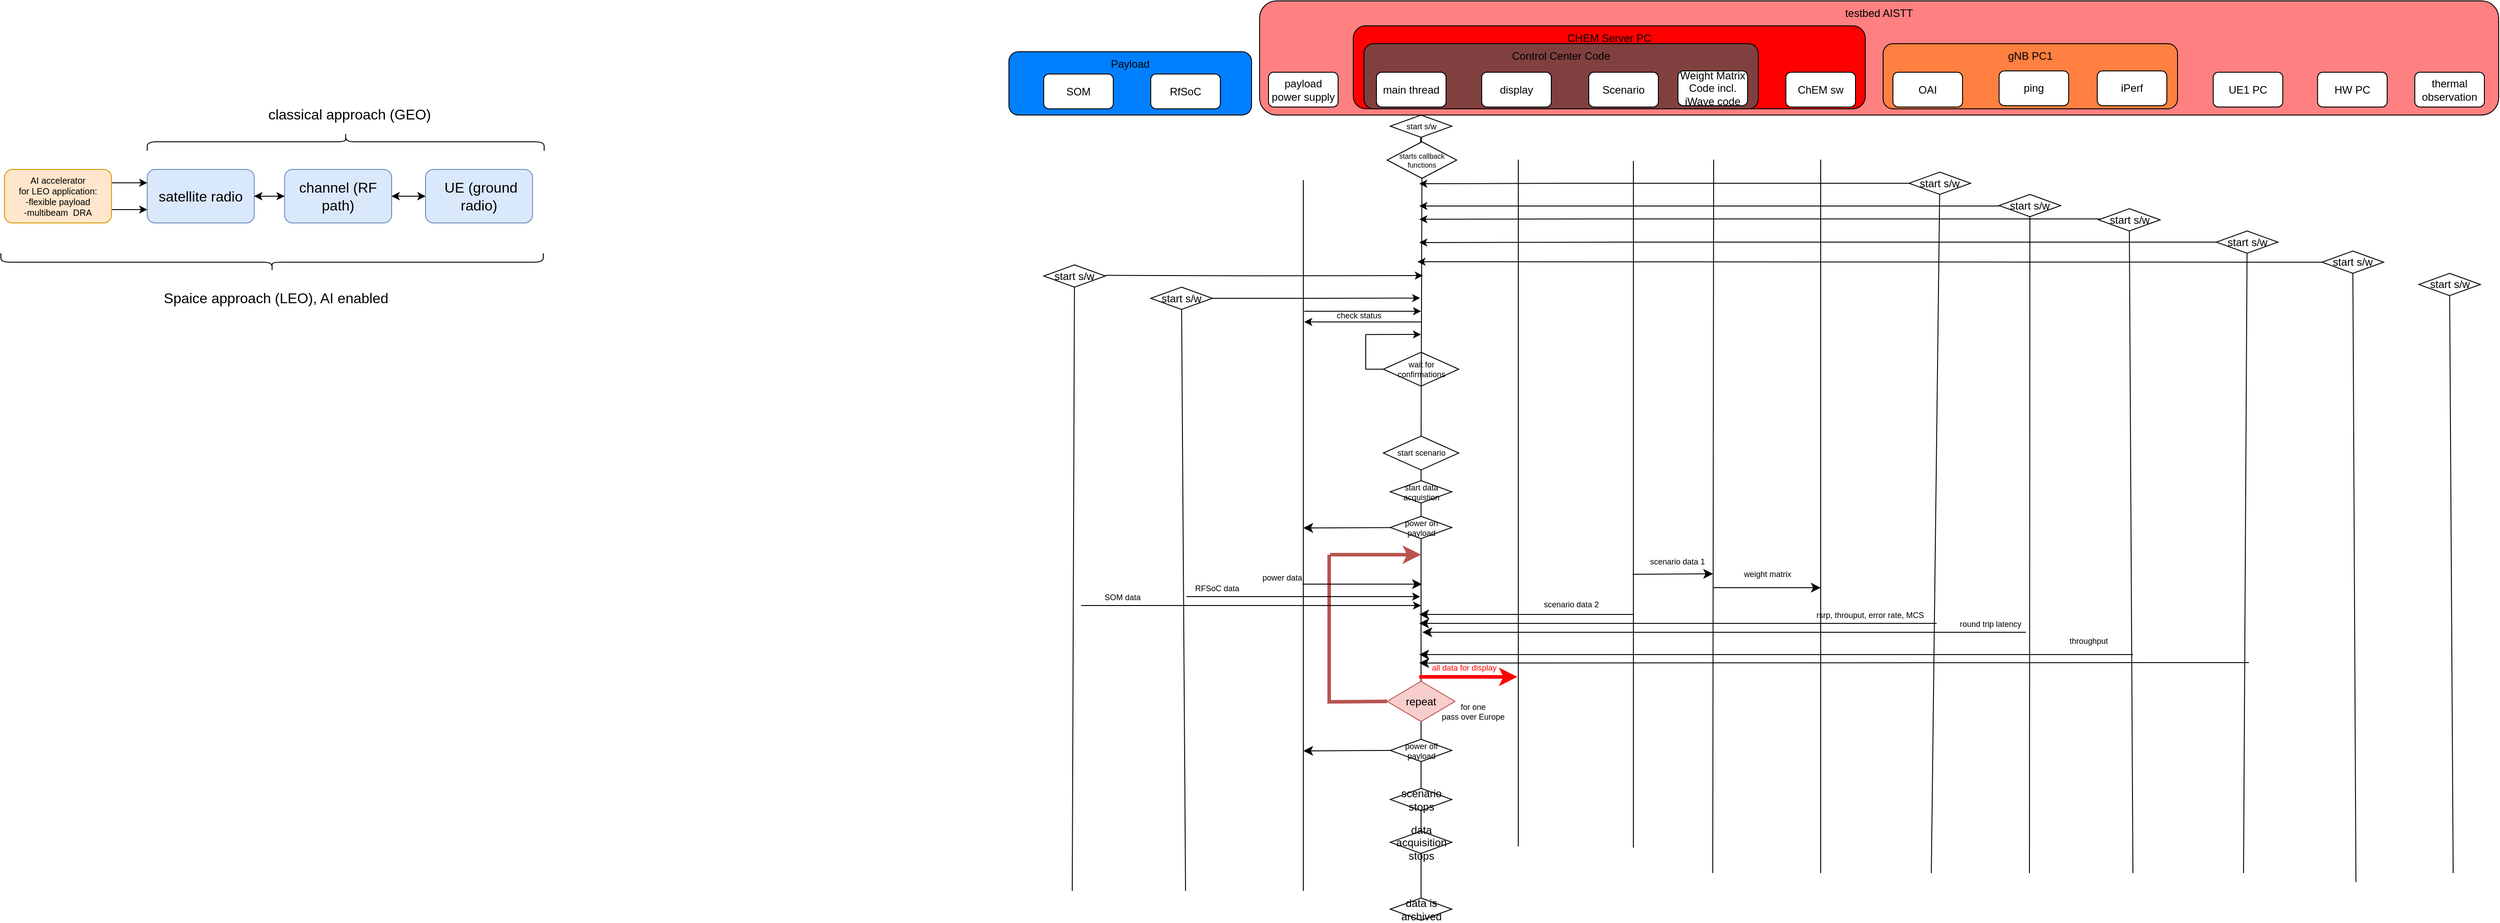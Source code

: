 <mxfile version="24.0.5" type="github">
  <diagram name="Page-1" id="akqyKi0w9UuJNH26rZH2">
    <mxGraphModel dx="1409" dy="943" grid="1" gridSize="10" guides="1" tooltips="1" connect="1" arrows="1" fold="1" page="0" pageScale="1" pageWidth="850" pageHeight="1100" math="0" shadow="0">
      <root>
        <mxCell id="0" />
        <mxCell id="1" parent="0" />
        <mxCell id="XN0WKmRxlIbtqyMM3pOz-43" value="testbed AISTT" style="rounded=1;whiteSpace=wrap;html=1;verticalAlign=top;fillColor=#ff8080;" parent="1" vertex="1">
          <mxGeometry x="1481" y="52" width="1389" height="128" as="geometry" />
        </mxCell>
        <mxCell id="4lgjf_8xwGtGKe-XyLzw-3" value="gNB PC1" style="rounded=1;whiteSpace=wrap;html=1;verticalAlign=top;fillColor=#ff8040;" vertex="1" parent="1">
          <mxGeometry x="2180" y="100" width="330" height="73" as="geometry" />
        </mxCell>
        <mxCell id="4lgjf_8xwGtGKe-XyLzw-7" value="CHEM Server PC" style="rounded=1;whiteSpace=wrap;html=1;verticalAlign=top;fillColor=#ff0000;" vertex="1" parent="1">
          <mxGeometry x="1586" y="80" width="574" height="93" as="geometry" />
        </mxCell>
        <mxCell id="4lgjf_8xwGtGKe-XyLzw-6" value="Control Center Code" style="rounded=1;whiteSpace=wrap;html=1;verticalAlign=top;fillColor=#804040;" vertex="1" parent="1">
          <mxGeometry x="1598" y="100" width="442" height="73" as="geometry" />
        </mxCell>
        <mxCell id="XN0WKmRxlIbtqyMM3pOz-33" value="Payload" style="rounded=1;whiteSpace=wrap;html=1;verticalAlign=top;fillColor=#0080ff;" parent="1" vertex="1">
          <mxGeometry x="1200" y="109" width="272" height="71" as="geometry" />
        </mxCell>
        <mxCell id="f_jKXFgEopd7oYcj2sJP-1" style="edgeStyle=orthogonalEdgeStyle;rounded=0;orthogonalLoop=1;jettySize=auto;html=1;exitX=1;exitY=0.5;exitDx=0;exitDy=0;startArrow=classic;startFill=0;" parent="1" source="rtLIbUINDSShz8pWYrtB-1" target="rtLIbUINDSShz8pWYrtB-2" edge="1">
          <mxGeometry relative="1" as="geometry" />
        </mxCell>
        <mxCell id="rtLIbUINDSShz8pWYrtB-1" value="satellite radio" style="rounded=1;whiteSpace=wrap;html=1;fontSize=16;fillColor=#dae8fc;strokeColor=#6c8ebf;" parent="1" vertex="1">
          <mxGeometry x="234" y="241" width="120" height="60" as="geometry" />
        </mxCell>
        <mxCell id="f_jKXFgEopd7oYcj2sJP-2" value="" style="edgeStyle=orthogonalEdgeStyle;rounded=0;orthogonalLoop=1;jettySize=auto;html=1;" parent="1" source="rtLIbUINDSShz8pWYrtB-2" target="rtLIbUINDSShz8pWYrtB-1" edge="1">
          <mxGeometry relative="1" as="geometry" />
        </mxCell>
        <mxCell id="f_jKXFgEopd7oYcj2sJP-3" style="edgeStyle=orthogonalEdgeStyle;rounded=0;orthogonalLoop=1;jettySize=auto;html=1;exitX=1;exitY=0.5;exitDx=0;exitDy=0;entryX=0;entryY=0.5;entryDx=0;entryDy=0;startArrow=classic;startFill=0;" parent="1" source="rtLIbUINDSShz8pWYrtB-2" target="rtLIbUINDSShz8pWYrtB-3" edge="1">
          <mxGeometry relative="1" as="geometry" />
        </mxCell>
        <mxCell id="f_jKXFgEopd7oYcj2sJP-4" value="" style="edgeStyle=orthogonalEdgeStyle;rounded=0;orthogonalLoop=1;jettySize=auto;html=1;startArrow=classic;startFill=1;" parent="1" source="rtLIbUINDSShz8pWYrtB-2" target="rtLIbUINDSShz8pWYrtB-3" edge="1">
          <mxGeometry relative="1" as="geometry" />
        </mxCell>
        <mxCell id="rtLIbUINDSShz8pWYrtB-2" value="channel (RF path)" style="rounded=1;whiteSpace=wrap;html=1;fontSize=16;fillColor=#dae8fc;strokeColor=#6c8ebf;" parent="1" vertex="1">
          <mxGeometry x="388" y="241" width="120" height="60" as="geometry" />
        </mxCell>
        <mxCell id="rtLIbUINDSShz8pWYrtB-3" value="&amp;nbsp;UE (ground radio)" style="rounded=1;whiteSpace=wrap;html=1;fontSize=16;fillColor=#dae8fc;strokeColor=#6c8ebf;" parent="1" vertex="1">
          <mxGeometry x="546" y="241" width="120" height="60" as="geometry" />
        </mxCell>
        <mxCell id="f_jKXFgEopd7oYcj2sJP-5" style="edgeStyle=orthogonalEdgeStyle;rounded=0;orthogonalLoop=1;jettySize=auto;html=1;exitX=1;exitY=0.25;exitDx=0;exitDy=0;entryX=0;entryY=0.25;entryDx=0;entryDy=0;" parent="1" source="rtLIbUINDSShz8pWYrtB-4" target="rtLIbUINDSShz8pWYrtB-1" edge="1">
          <mxGeometry relative="1" as="geometry" />
        </mxCell>
        <mxCell id="f_jKXFgEopd7oYcj2sJP-6" style="edgeStyle=orthogonalEdgeStyle;rounded=0;orthogonalLoop=1;jettySize=auto;html=1;exitX=1;exitY=0.75;exitDx=0;exitDy=0;entryX=0;entryY=0.75;entryDx=0;entryDy=0;" parent="1" source="rtLIbUINDSShz8pWYrtB-4" target="rtLIbUINDSShz8pWYrtB-1" edge="1">
          <mxGeometry relative="1" as="geometry" />
        </mxCell>
        <mxCell id="rtLIbUINDSShz8pWYrtB-4" value="&lt;font style=&quot;font-size: 10px;&quot;&gt;AI accelerator&lt;br style=&quot;font-size: 10px;&quot;&gt;for LEO&lt;font style=&quot;font-size: 10px;&quot;&gt; application:&lt;/font&gt;&lt;/font&gt;&lt;font style=&quot;font-size: 10px;&quot;&gt;&lt;br style=&quot;font-size: 10px;&quot;&gt;-flexible payload&lt;/font&gt;&lt;div style=&quot;font-size: 10px;&quot;&gt;&lt;font style=&quot;font-size: 10px;&quot;&gt;-multibeam&amp;nbsp; DRA&lt;br style=&quot;font-size: 10px;&quot;&gt;&lt;/font&gt;&lt;/div&gt;" style="rounded=1;whiteSpace=wrap;html=1;fontSize=10;spacing=0;fillColor=#ffe6cc;strokeColor=#d79b00;" parent="1" vertex="1">
          <mxGeometry x="74" y="241" width="120" height="60" as="geometry" />
        </mxCell>
        <mxCell id="f_jKXFgEopd7oYcj2sJP-8" value="" style="shape=curlyBracket;whiteSpace=wrap;html=1;rounded=1;labelPosition=left;verticalLabelPosition=middle;align=right;verticalAlign=middle;rotation=90;" parent="1" vertex="1">
          <mxGeometry x="446.5" y="-12.5" width="20" height="445" as="geometry" />
        </mxCell>
        <mxCell id="f_jKXFgEopd7oYcj2sJP-9" value="" style="shape=curlyBracket;whiteSpace=wrap;html=1;rounded=1;labelPosition=left;verticalLabelPosition=middle;align=right;verticalAlign=middle;rotation=-90;" parent="1" vertex="1">
          <mxGeometry x="364" y="41" width="20" height="608" as="geometry" />
        </mxCell>
        <mxCell id="f_jKXFgEopd7oYcj2sJP-10" value="classical approach (GEO)" style="text;html=1;strokeColor=none;fillColor=none;align=center;verticalAlign=middle;whiteSpace=wrap;rounded=0;fontSize=16;" parent="1" vertex="1">
          <mxGeometry x="346" y="164" width="229.5" height="30" as="geometry" />
        </mxCell>
        <mxCell id="f_jKXFgEopd7oYcj2sJP-13" value="Spaice approach (LEO), AI enabled" style="text;html=1;strokeColor=none;fillColor=none;align=center;verticalAlign=middle;whiteSpace=wrap;rounded=0;fontSize=16;" parent="1" vertex="1">
          <mxGeometry x="234" y="370" width="289" height="30" as="geometry" />
        </mxCell>
        <mxCell id="dyPH3C41059jYyeXzHxH-2" value="" style="endArrow=none;html=1;rounded=0;" parent="1" source="dyPH3C41059jYyeXzHxH-29" edge="1">
          <mxGeometry width="50" height="50" relative="1" as="geometry">
            <mxPoint x="1657" y="738" as="sourcePoint" />
            <mxPoint x="1661" y="227" as="targetPoint" />
          </mxGeometry>
        </mxCell>
        <mxCell id="dyPH3C41059jYyeXzHxH-7" value="main thread" style="rounded=1;whiteSpace=wrap;html=1;" parent="1" vertex="1">
          <mxGeometry x="1612" y="132" width="78" height="39" as="geometry" />
        </mxCell>
        <mxCell id="dyPH3C41059jYyeXzHxH-8" value="ChEM sw" style="rounded=1;whiteSpace=wrap;html=1;" parent="1" vertex="1">
          <mxGeometry x="2071" y="132" width="78" height="39" as="geometry" />
        </mxCell>
        <mxCell id="dyPH3C41059jYyeXzHxH-9" value="OAI" style="rounded=1;whiteSpace=wrap;html=1;" parent="1" vertex="1">
          <mxGeometry x="2191" y="132" width="78" height="39" as="geometry" />
        </mxCell>
        <mxCell id="dyPH3C41059jYyeXzHxH-11" value="&lt;div&gt;UE1 PC&lt;br&gt;&lt;/div&gt;" style="rounded=1;whiteSpace=wrap;html=1;" parent="1" vertex="1">
          <mxGeometry x="2550" y="132" width="78" height="39" as="geometry" />
        </mxCell>
        <mxCell id="dyPH3C41059jYyeXzHxH-13" value="HW PC" style="rounded=1;whiteSpace=wrap;html=1;" parent="1" vertex="1">
          <mxGeometry x="2667" y="132" width="78" height="39" as="geometry" />
        </mxCell>
        <mxCell id="dyPH3C41059jYyeXzHxH-15" value="" style="endArrow=none;html=1;rounded=0;" parent="1" source="dyPH3C41059jYyeXzHxH-30" target="dyPH3C41059jYyeXzHxH-14" edge="1">
          <mxGeometry width="50" height="50" relative="1" as="geometry">
            <mxPoint x="1657" y="738" as="sourcePoint" />
            <mxPoint x="1661" y="227" as="targetPoint" />
          </mxGeometry>
        </mxCell>
        <mxCell id="dyPH3C41059jYyeXzHxH-14" value="start scenario" style="rhombus;whiteSpace=wrap;html=1;fontSize=9;" parent="1" vertex="1">
          <mxGeometry x="1619.75" y="540" width="84.5" height="38" as="geometry" />
        </mxCell>
        <mxCell id="dyPH3C41059jYyeXzHxH-17" value="" style="endArrow=none;html=1;rounded=0;" parent="1" edge="1">
          <mxGeometry width="50" height="50" relative="1" as="geometry">
            <mxPoint x="2110" y="1030" as="sourcePoint" />
            <mxPoint x="2110" y="230" as="targetPoint" />
          </mxGeometry>
        </mxCell>
        <mxCell id="dyPH3C41059jYyeXzHxH-19" value="" style="endArrow=none;html=1;rounded=0;" parent="1" target="dyPH3C41059jYyeXzHxH-18" edge="1">
          <mxGeometry width="50" height="50" relative="1" as="geometry">
            <mxPoint x="2234" y="1030" as="sourcePoint" />
            <mxPoint x="2238" y="227" as="targetPoint" />
          </mxGeometry>
        </mxCell>
        <mxCell id="dyPH3C41059jYyeXzHxH-25" style="edgeStyle=orthogonalEdgeStyle;rounded=0;orthogonalLoop=1;jettySize=auto;html=1;exitX=0;exitY=0.5;exitDx=0;exitDy=0;" parent="1" source="dyPH3C41059jYyeXzHxH-18" edge="1">
          <mxGeometry relative="1" as="geometry">
            <mxPoint x="1660" y="257" as="targetPoint" />
            <Array as="points">
              <mxPoint x="1830" y="257" />
              <mxPoint x="1670" y="257" />
            </Array>
          </mxGeometry>
        </mxCell>
        <mxCell id="dyPH3C41059jYyeXzHxH-18" value="start s/w" style="rhombus;whiteSpace=wrap;html=1;" parent="1" vertex="1">
          <mxGeometry x="2209" y="244" width="69" height="25" as="geometry" />
        </mxCell>
        <mxCell id="dyPH3C41059jYyeXzHxH-21" value="" style="endArrow=none;html=1;rounded=0;" parent="1" target="dyPH3C41059jYyeXzHxH-20" edge="1">
          <mxGeometry width="50" height="50" relative="1" as="geometry">
            <mxPoint x="2584" y="1030" as="sourcePoint" />
            <mxPoint x="2588" y="227" as="targetPoint" />
          </mxGeometry>
        </mxCell>
        <mxCell id="dyPH3C41059jYyeXzHxH-26" style="edgeStyle=orthogonalEdgeStyle;rounded=0;orthogonalLoop=1;jettySize=auto;html=1;exitX=0;exitY=0.5;exitDx=0;exitDy=0;" parent="1" source="dyPH3C41059jYyeXzHxH-20" edge="1">
          <mxGeometry relative="1" as="geometry">
            <mxPoint x="1660" y="323" as="targetPoint" />
            <Array as="points">
              <mxPoint x="1880" y="323" />
              <mxPoint x="1662" y="323" />
            </Array>
          </mxGeometry>
        </mxCell>
        <mxCell id="dyPH3C41059jYyeXzHxH-20" value="start s/w" style="rhombus;whiteSpace=wrap;html=1;" parent="1" vertex="1">
          <mxGeometry x="2553.5" y="310" width="69" height="25" as="geometry" />
        </mxCell>
        <mxCell id="dyPH3C41059jYyeXzHxH-24" value="" style="endArrow=none;html=1;rounded=0;" parent="1" target="dyPH3C41059jYyeXzHxH-22" edge="1">
          <mxGeometry width="50" height="50" relative="1" as="geometry">
            <mxPoint x="2710" y="1040" as="sourcePoint" />
            <mxPoint x="2714" y="205" as="targetPoint" />
          </mxGeometry>
        </mxCell>
        <mxCell id="dyPH3C41059jYyeXzHxH-28" style="edgeStyle=orthogonalEdgeStyle;rounded=0;orthogonalLoop=1;jettySize=auto;html=1;exitX=0;exitY=0.5;exitDx=0;exitDy=0;" parent="1" source="dyPH3C41059jYyeXzHxH-22" edge="1">
          <mxGeometry relative="1" as="geometry">
            <mxPoint x="1658" y="344.5" as="targetPoint" />
          </mxGeometry>
        </mxCell>
        <mxCell id="dyPH3C41059jYyeXzHxH-22" value="start s/w" style="rhombus;whiteSpace=wrap;html=1;" parent="1" vertex="1">
          <mxGeometry x="2672" y="332.5" width="69" height="25" as="geometry" />
        </mxCell>
        <mxCell id="dyPH3C41059jYyeXzHxH-32" value="" style="endArrow=none;html=1;rounded=0;" parent="1" source="dyPH3C41059jYyeXzHxH-36" target="dyPH3C41059jYyeXzHxH-30" edge="1">
          <mxGeometry width="50" height="50" relative="1" as="geometry">
            <mxPoint x="1662" y="732" as="sourcePoint" />
            <mxPoint x="1662" y="554" as="targetPoint" />
          </mxGeometry>
        </mxCell>
        <mxCell id="dyPH3C41059jYyeXzHxH-30" value="start data acquistion" style="rhombus;whiteSpace=wrap;html=1;fontSize=9;" parent="1" vertex="1">
          <mxGeometry x="1627.5" y="590" width="69" height="25" as="geometry" />
        </mxCell>
        <mxCell id="dyPH3C41059jYyeXzHxH-35" value="" style="endArrow=none;html=1;rounded=0;" parent="1" source="dyPH3C41059jYyeXzHxH-40" target="dyPH3C41059jYyeXzHxH-33" edge="1">
          <mxGeometry width="50" height="50" relative="1" as="geometry">
            <mxPoint x="1662" y="966" as="sourcePoint" />
            <mxPoint x="1662" y="714" as="targetPoint" />
          </mxGeometry>
        </mxCell>
        <mxCell id="XN0WKmRxlIbtqyMM3pOz-11" style="edgeStyle=none;curved=1;rounded=0;orthogonalLoop=1;jettySize=auto;html=1;exitX=0;exitY=0.5;exitDx=0;exitDy=0;fontSize=12;startSize=8;endSize=8;" parent="1" source="dyPH3C41059jYyeXzHxH-33" edge="1">
          <mxGeometry relative="1" as="geometry">
            <mxPoint x="1530" y="893" as="targetPoint" />
          </mxGeometry>
        </mxCell>
        <mxCell id="dyPH3C41059jYyeXzHxH-33" value="power off payload" style="rhombus;whiteSpace=wrap;html=1;fontSize=9;" parent="1" vertex="1">
          <mxGeometry x="1627.5" y="880" width="69" height="25" as="geometry" />
        </mxCell>
        <mxCell id="dyPH3C41059jYyeXzHxH-37" value="" style="endArrow=none;html=1;rounded=0;" parent="1" source="XN0WKmRxlIbtqyMM3pOz-14" target="dyPH3C41059jYyeXzHxH-36" edge="1">
          <mxGeometry width="50" height="50" relative="1" as="geometry">
            <mxPoint x="1662" y="774" as="sourcePoint" />
            <mxPoint x="1662" y="642" as="targetPoint" />
          </mxGeometry>
        </mxCell>
        <mxCell id="XN0WKmRxlIbtqyMM3pOz-10" style="edgeStyle=none;curved=1;rounded=0;orthogonalLoop=1;jettySize=auto;html=1;fontSize=9;startSize=8;endSize=8;" parent="1" source="dyPH3C41059jYyeXzHxH-36" edge="1">
          <mxGeometry relative="1" as="geometry">
            <mxPoint x="1530" y="643" as="targetPoint" />
          </mxGeometry>
        </mxCell>
        <mxCell id="dyPH3C41059jYyeXzHxH-36" value="power on payload" style="rhombus;whiteSpace=wrap;html=1;fontSize=9;" parent="1" vertex="1">
          <mxGeometry x="1627.5" y="630" width="69" height="25" as="geometry" />
        </mxCell>
        <mxCell id="dyPH3C41059jYyeXzHxH-39" value="" style="endArrow=none;html=1;rounded=0;" parent="1" source="dyPH3C41059jYyeXzHxH-43" target="dyPH3C41059jYyeXzHxH-38" edge="1">
          <mxGeometry width="50" height="50" relative="1" as="geometry">
            <mxPoint x="1665" y="1094" as="sourcePoint" />
            <mxPoint x="1662" y="871" as="targetPoint" />
          </mxGeometry>
        </mxCell>
        <mxCell id="dyPH3C41059jYyeXzHxH-38" value="data acquisition stops" style="rhombus;whiteSpace=wrap;html=1;" parent="1" vertex="1">
          <mxGeometry x="1627.5" y="983" width="69" height="25" as="geometry" />
        </mxCell>
        <mxCell id="dyPH3C41059jYyeXzHxH-41" value="" style="endArrow=none;html=1;rounded=0;" parent="1" source="dyPH3C41059jYyeXzHxH-38" target="dyPH3C41059jYyeXzHxH-40" edge="1">
          <mxGeometry width="50" height="50" relative="1" as="geometry">
            <mxPoint x="1664" y="1019" as="sourcePoint" />
            <mxPoint x="1662" y="871" as="targetPoint" />
          </mxGeometry>
        </mxCell>
        <mxCell id="dyPH3C41059jYyeXzHxH-40" value="scenario stops" style="rhombus;whiteSpace=wrap;html=1;" parent="1" vertex="1">
          <mxGeometry x="1627.5" y="935" width="69" height="25" as="geometry" />
        </mxCell>
        <mxCell id="dyPH3C41059jYyeXzHxH-42" value="" style="endArrow=none;html=1;rounded=0;" parent="1" source="XN0WKmRxlIbtqyMM3pOz-5" target="dyPH3C41059jYyeXzHxH-29" edge="1">
          <mxGeometry width="50" height="50" relative="1" as="geometry">
            <mxPoint x="1662" y="529" as="sourcePoint" />
            <mxPoint x="1661" y="227" as="targetPoint" />
          </mxGeometry>
        </mxCell>
        <mxCell id="dyPH3C41059jYyeXzHxH-29" value="start s/w" style="rhombus;whiteSpace=wrap;html=1;fontSize=9;" parent="1" vertex="1">
          <mxGeometry x="1627.5" y="180" width="69" height="25" as="geometry" />
        </mxCell>
        <mxCell id="dyPH3C41059jYyeXzHxH-43" value="data is archived" style="rhombus;whiteSpace=wrap;html=1;" parent="1" vertex="1">
          <mxGeometry x="1627.5" y="1058" width="69" height="25" as="geometry" />
        </mxCell>
        <mxCell id="cFXwHNUh8NjnOuUYUcD7-1" value="" style="endArrow=classic;html=1;rounded=0;fontSize=12;startSize=8;endSize=8;curved=1;entryX=0.895;entryY=0.949;entryDx=0;entryDy=0;entryPerimeter=0;" parent="1" edge="1" target="4lgjf_8xwGtGKe-XyLzw-10">
          <mxGeometry width="50" height="50" relative="1" as="geometry">
            <mxPoint x="1899" y="694.95" as="sourcePoint" />
            <mxPoint x="2007" y="694.95" as="targetPoint" />
          </mxGeometry>
        </mxCell>
        <mxCell id="cFXwHNUh8NjnOuUYUcD7-3" value="Weight Matrix Code incl. iWave code" style="rounded=1;whiteSpace=wrap;html=1;" parent="1" vertex="1">
          <mxGeometry x="1950" y="130.5" width="78" height="39" as="geometry" />
        </mxCell>
        <mxCell id="cFXwHNUh8NjnOuUYUcD7-4" value="" style="endArrow=none;html=1;rounded=0;" parent="1" edge="1">
          <mxGeometry width="50" height="50" relative="1" as="geometry">
            <mxPoint x="1989" y="1030" as="sourcePoint" />
            <mxPoint x="1990" y="230" as="targetPoint" />
          </mxGeometry>
        </mxCell>
        <mxCell id="cFXwHNUh8NjnOuUYUcD7-10" value="" style="endArrow=classic;html=1;rounded=0;fontSize=12;startSize=8;endSize=8;curved=1;" parent="1" edge="1">
          <mxGeometry width="50" height="50" relative="1" as="geometry">
            <mxPoint x="1990" y="710" as="sourcePoint" />
            <mxPoint x="2110" y="710" as="targetPoint" />
          </mxGeometry>
        </mxCell>
        <mxCell id="XN0WKmRxlIbtqyMM3pOz-6" value="weight matrix" style="text;html=1;strokeColor=none;fillColor=none;align=center;verticalAlign=middle;whiteSpace=wrap;rounded=0;fontSize=9;" parent="1" vertex="1">
          <mxGeometry x="2000" y="680" width="101" height="30" as="geometry" />
        </mxCell>
        <mxCell id="XN0WKmRxlIbtqyMM3pOz-8" value="payload power supply" style="rounded=1;whiteSpace=wrap;html=1;" parent="1" vertex="1">
          <mxGeometry x="1491" y="132" width="78" height="39" as="geometry" />
        </mxCell>
        <mxCell id="XN0WKmRxlIbtqyMM3pOz-9" value="" style="endArrow=none;html=1;rounded=0;" parent="1" edge="1">
          <mxGeometry width="50" height="50" relative="1" as="geometry">
            <mxPoint x="1530" y="1050" as="sourcePoint" />
            <mxPoint x="1530" y="253" as="targetPoint" />
          </mxGeometry>
        </mxCell>
        <mxCell id="XN0WKmRxlIbtqyMM3pOz-16" value="" style="endArrow=none;html=1;rounded=0;" parent="1" source="dyPH3C41059jYyeXzHxH-33" target="XN0WKmRxlIbtqyMM3pOz-14" edge="1">
          <mxGeometry width="50" height="50" relative="1" as="geometry">
            <mxPoint x="1662" y="861" as="sourcePoint" />
            <mxPoint x="1662" y="723" as="targetPoint" />
          </mxGeometry>
        </mxCell>
        <mxCell id="XN0WKmRxlIbtqyMM3pOz-17" style="edgeStyle=none;curved=1;rounded=0;orthogonalLoop=1;jettySize=auto;html=1;exitX=0;exitY=0.5;exitDx=0;exitDy=0;fontSize=9;startSize=8;endSize=8;endArrow=none;endFill=0;fillColor=#f8cecc;strokeColor=#b85450;strokeWidth=4;" parent="1" source="XN0WKmRxlIbtqyMM3pOz-14" edge="1">
          <mxGeometry relative="1" as="geometry">
            <mxPoint x="1560" y="838" as="targetPoint" />
          </mxGeometry>
        </mxCell>
        <mxCell id="XN0WKmRxlIbtqyMM3pOz-14" value="repeat" style="rhombus;whiteSpace=wrap;html=1;fillColor=#f8cecc;strokeColor=#b85450;" parent="1" vertex="1">
          <mxGeometry x="1624" y="815" width="76" height="45" as="geometry" />
        </mxCell>
        <mxCell id="XN0WKmRxlIbtqyMM3pOz-18" value="" style="endArrow=none;html=1;rounded=0;fontSize=12;startSize=8;endSize=8;curved=1;endFill=0;fillColor=#f8cecc;strokeColor=#b85450;strokeWidth=4;" parent="1" edge="1">
          <mxGeometry width="50" height="50" relative="1" as="geometry">
            <mxPoint x="1559" y="840" as="sourcePoint" />
            <mxPoint x="1559" y="673" as="targetPoint" />
          </mxGeometry>
        </mxCell>
        <mxCell id="XN0WKmRxlIbtqyMM3pOz-19" value="" style="endArrow=classic;html=1;rounded=0;fontSize=12;startSize=8;endSize=8;curved=1;fillColor=#f8cecc;strokeColor=#b85450;strokeWidth=4;" parent="1" edge="1">
          <mxGeometry width="50" height="50" relative="1" as="geometry">
            <mxPoint x="1560" y="673" as="sourcePoint" />
            <mxPoint x="1662" y="673" as="targetPoint" />
          </mxGeometry>
        </mxCell>
        <mxCell id="XN0WKmRxlIbtqyMM3pOz-20" value="" style="endArrow=classic;html=1;rounded=0;fontSize=12;startSize=8;endSize=8;curved=1;" parent="1" edge="1">
          <mxGeometry width="50" height="50" relative="1" as="geometry">
            <mxPoint x="1529" y="706" as="sourcePoint" />
            <mxPoint x="1663" y="706" as="targetPoint" />
          </mxGeometry>
        </mxCell>
        <mxCell id="XN0WKmRxlIbtqyMM3pOz-21" value="rsrp, throuput, error rate, MCS" style="text;html=1;strokeColor=none;fillColor=none;align=center;verticalAlign=middle;whiteSpace=wrap;rounded=0;fontSize=9;" parent="1" vertex="1">
          <mxGeometry x="2090" y="726" width="151" height="30" as="geometry" />
        </mxCell>
        <mxCell id="XN0WKmRxlIbtqyMM3pOz-23" style="edgeStyle=none;curved=1;rounded=0;orthogonalLoop=1;jettySize=auto;html=1;fontSize=12;startSize=8;endSize=8;" parent="1" edge="1">
          <mxGeometry relative="1" as="geometry">
            <mxPoint x="1660" y="740" as="targetPoint" />
            <mxPoint x="1900" y="740" as="sourcePoint" />
          </mxGeometry>
        </mxCell>
        <mxCell id="XN0WKmRxlIbtqyMM3pOz-26" value="SOM" style="rounded=1;whiteSpace=wrap;html=1;" parent="1" vertex="1">
          <mxGeometry x="1239" y="134" width="78" height="39" as="geometry" />
        </mxCell>
        <mxCell id="XN0WKmRxlIbtqyMM3pOz-27" value="" style="endArrow=none;html=1;rounded=0;" parent="1" target="XN0WKmRxlIbtqyMM3pOz-28" edge="1">
          <mxGeometry width="50" height="50" relative="1" as="geometry">
            <mxPoint x="1271" y="1050" as="sourcePoint" />
            <mxPoint x="1275" y="138" as="targetPoint" />
          </mxGeometry>
        </mxCell>
        <mxCell id="XN0WKmRxlIbtqyMM3pOz-28" value="start s/w" style="rhombus;whiteSpace=wrap;html=1;" parent="1" vertex="1">
          <mxGeometry x="1239" y="348" width="69" height="25" as="geometry" />
        </mxCell>
        <mxCell id="XN0WKmRxlIbtqyMM3pOz-30" value="RfSoC" style="rounded=1;whiteSpace=wrap;html=1;" parent="1" vertex="1">
          <mxGeometry x="1359" y="134" width="78" height="39" as="geometry" />
        </mxCell>
        <mxCell id="XN0WKmRxlIbtqyMM3pOz-31" value="" style="endArrow=none;html=1;rounded=0;" parent="1" target="XN0WKmRxlIbtqyMM3pOz-32" edge="1">
          <mxGeometry width="50" height="50" relative="1" as="geometry">
            <mxPoint x="1398" y="1050" as="sourcePoint" />
            <mxPoint x="1401.5" y="186.5" as="targetPoint" />
          </mxGeometry>
        </mxCell>
        <mxCell id="XN0WKmRxlIbtqyMM3pOz-32" value="start s/w" style="rhombus;whiteSpace=wrap;html=1;" parent="1" vertex="1">
          <mxGeometry x="1359" y="373" width="69" height="25" as="geometry" />
        </mxCell>
        <mxCell id="XN0WKmRxlIbtqyMM3pOz-35" style="edgeStyle=orthogonalEdgeStyle;rounded=0;orthogonalLoop=1;jettySize=auto;html=1;" parent="1" edge="1">
          <mxGeometry relative="1" as="geometry">
            <mxPoint x="1664" y="360" as="targetPoint" />
            <mxPoint x="1308" y="359.79" as="sourcePoint" />
          </mxGeometry>
        </mxCell>
        <mxCell id="XN0WKmRxlIbtqyMM3pOz-38" style="edgeStyle=none;curved=1;rounded=0;orthogonalLoop=1;jettySize=auto;html=1;fontSize=12;startSize=8;endSize=8;" parent="1" edge="1">
          <mxGeometry relative="1" as="geometry">
            <mxPoint x="1663.5" y="760" as="targetPoint" />
            <mxPoint x="2340" y="760" as="sourcePoint" />
          </mxGeometry>
        </mxCell>
        <mxCell id="XN0WKmRxlIbtqyMM3pOz-39" style="edgeStyle=none;curved=1;rounded=0;orthogonalLoop=1;jettySize=auto;html=1;fontSize=12;startSize=8;endSize=8;" parent="1" edge="1">
          <mxGeometry relative="1" as="geometry">
            <mxPoint x="1660" y="785" as="targetPoint" />
            <mxPoint x="2460" y="785" as="sourcePoint" />
          </mxGeometry>
        </mxCell>
        <mxCell id="XN0WKmRxlIbtqyMM3pOz-41" style="edgeStyle=orthogonalEdgeStyle;rounded=0;orthogonalLoop=1;jettySize=auto;html=1;" parent="1" edge="1">
          <mxGeometry relative="1" as="geometry">
            <mxPoint x="1662" y="400" as="targetPoint" />
            <mxPoint x="1531" y="400" as="sourcePoint" />
            <Array as="points">
              <mxPoint x="1662" y="400" />
            </Array>
          </mxGeometry>
        </mxCell>
        <mxCell id="XN0WKmRxlIbtqyMM3pOz-44" value="thermal observation" style="rounded=1;whiteSpace=wrap;html=1;" parent="1" vertex="1">
          <mxGeometry x="2776" y="132" width="78" height="39" as="geometry" />
        </mxCell>
        <mxCell id="XN0WKmRxlIbtqyMM3pOz-45" value="power data" style="text;html=1;strokeColor=none;fillColor=none;align=center;verticalAlign=middle;whiteSpace=wrap;rounded=0;fontSize=9;" parent="1" vertex="1">
          <mxGeometry x="1456" y="684" width="101" height="30" as="geometry" />
        </mxCell>
        <mxCell id="XN0WKmRxlIbtqyMM3pOz-46" value="round trip latency" style="text;html=1;strokeColor=none;fillColor=none;align=center;verticalAlign=middle;whiteSpace=wrap;rounded=0;fontSize=9;" parent="1" vertex="1">
          <mxGeometry x="2250" y="736" width="101" height="30" as="geometry" />
        </mxCell>
        <mxCell id="XN0WKmRxlIbtqyMM3pOz-49" value="" style="endArrow=none;html=1;rounded=0;" parent="1" target="XN0WKmRxlIbtqyMM3pOz-50" edge="1">
          <mxGeometry width="50" height="50" relative="1" as="geometry">
            <mxPoint x="2819" y="1030" as="sourcePoint" />
            <mxPoint x="2823" y="245" as="targetPoint" />
          </mxGeometry>
        </mxCell>
        <mxCell id="XN0WKmRxlIbtqyMM3pOz-50" value="start s/w" style="rhombus;whiteSpace=wrap;html=1;" parent="1" vertex="1">
          <mxGeometry x="2780.5" y="357.5" width="69" height="25" as="geometry" />
        </mxCell>
        <mxCell id="XN0WKmRxlIbtqyMM3pOz-51" style="edgeStyle=none;curved=1;rounded=0;orthogonalLoop=1;jettySize=auto;html=1;fontSize=12;startSize=8;endSize=8;" parent="1" edge="1">
          <mxGeometry relative="1" as="geometry">
            <mxPoint x="1660" y="794.47" as="targetPoint" />
            <mxPoint x="2590" y="794" as="sourcePoint" />
          </mxGeometry>
        </mxCell>
        <mxCell id="xQclkONQ4EtKPvf6HYrY-1" style="edgeStyle=orthogonalEdgeStyle;rounded=0;orthogonalLoop=1;jettySize=auto;html=1;" parent="1" edge="1">
          <mxGeometry relative="1" as="geometry">
            <mxPoint x="1660.99" y="720" as="targetPoint" />
            <mxPoint x="1398.99" y="720" as="sourcePoint" />
            <Array as="points">
              <mxPoint x="1660.99" y="720" />
            </Array>
          </mxGeometry>
        </mxCell>
        <mxCell id="xQclkONQ4EtKPvf6HYrY-2" style="edgeStyle=orthogonalEdgeStyle;rounded=0;orthogonalLoop=1;jettySize=auto;html=1;" parent="1" edge="1">
          <mxGeometry relative="1" as="geometry">
            <mxPoint x="1662" y="730" as="targetPoint" />
            <mxPoint x="1281" y="730" as="sourcePoint" />
          </mxGeometry>
        </mxCell>
        <mxCell id="xQclkONQ4EtKPvf6HYrY-3" value="RFSoC data" style="text;html=1;strokeColor=none;fillColor=none;align=center;verticalAlign=middle;whiteSpace=wrap;rounded=0;fontSize=9;" parent="1" vertex="1">
          <mxGeometry x="1383" y="696" width="101" height="30" as="geometry" />
        </mxCell>
        <mxCell id="xQclkONQ4EtKPvf6HYrY-4" value="SOM data" style="text;html=1;strokeColor=none;fillColor=none;align=center;verticalAlign=middle;whiteSpace=wrap;rounded=0;fontSize=9;" parent="1" vertex="1">
          <mxGeometry x="1277" y="706" width="101" height="30" as="geometry" />
        </mxCell>
        <mxCell id="xQclkONQ4EtKPvf6HYrY-6" value="for one&lt;br&gt;pass over Europe" style="text;html=1;strokeColor=none;fillColor=none;align=center;verticalAlign=middle;whiteSpace=wrap;rounded=0;fontSize=9;" parent="1" vertex="1">
          <mxGeometry x="1670" y="834" width="101" height="30" as="geometry" />
        </mxCell>
        <mxCell id="yYtyU6TjJ05cSNHZCHMc-1" style="edgeStyle=orthogonalEdgeStyle;rounded=0;orthogonalLoop=1;jettySize=auto;html=1;exitX=1;exitY=0.5;exitDx=0;exitDy=0;" parent="1" source="XN0WKmRxlIbtqyMM3pOz-32" edge="1">
          <mxGeometry relative="1" as="geometry">
            <mxPoint x="1661" y="385.21" as="targetPoint" />
            <mxPoint x="1305" y="385" as="sourcePoint" />
          </mxGeometry>
        </mxCell>
        <mxCell id="yYtyU6TjJ05cSNHZCHMc-4" style="edgeStyle=orthogonalEdgeStyle;rounded=0;orthogonalLoop=1;jettySize=auto;html=1;exitX=0;exitY=0.5;exitDx=0;exitDy=0;" parent="1" source="yYtyU6TjJ05cSNHZCHMc-2" edge="1">
          <mxGeometry relative="1" as="geometry">
            <mxPoint x="1661.947" y="426.053" as="targetPoint" />
            <Array as="points">
              <mxPoint x="1600" y="465" />
              <mxPoint x="1600" y="426" />
            </Array>
          </mxGeometry>
        </mxCell>
        <mxCell id="yYtyU6TjJ05cSNHZCHMc-2" value="wait for confirmations" style="rhombus;whiteSpace=wrap;html=1;fontSize=9;" parent="1" vertex="1">
          <mxGeometry x="1619.75" y="446" width="84.5" height="38" as="geometry" />
        </mxCell>
        <mxCell id="yYtyU6TjJ05cSNHZCHMc-5" style="edgeStyle=orthogonalEdgeStyle;rounded=0;orthogonalLoop=1;jettySize=auto;html=1;startArrow=classic;startFill=1;endArrow=none;endFill=0;" parent="1" edge="1">
          <mxGeometry relative="1" as="geometry">
            <mxPoint x="1662" y="412" as="targetPoint" />
            <mxPoint x="1531" y="412" as="sourcePoint" />
            <Array as="points">
              <mxPoint x="1662" y="412" />
            </Array>
          </mxGeometry>
        </mxCell>
        <mxCell id="yYtyU6TjJ05cSNHZCHMc-6" value="check status" style="text;html=1;strokeColor=none;fillColor=none;align=center;verticalAlign=middle;whiteSpace=wrap;rounded=0;fontSize=9;" parent="1" vertex="1">
          <mxGeometry x="1542" y="390" width="101" height="30" as="geometry" />
        </mxCell>
        <mxCell id="4lgjf_8xwGtGKe-XyLzw-1" value="ping" style="rounded=1;whiteSpace=wrap;html=1;" vertex="1" parent="1">
          <mxGeometry x="2310" y="130.5" width="78" height="39" as="geometry" />
        </mxCell>
        <mxCell id="4lgjf_8xwGtGKe-XyLzw-2" value="iPerf" style="rounded=1;whiteSpace=wrap;html=1;" vertex="1" parent="1">
          <mxGeometry x="2420" y="130.5" width="78" height="39" as="geometry" />
        </mxCell>
        <mxCell id="4lgjf_8xwGtGKe-XyLzw-4" value="display" style="rounded=1;whiteSpace=wrap;html=1;" vertex="1" parent="1">
          <mxGeometry x="1730" y="132" width="78" height="39" as="geometry" />
        </mxCell>
        <mxCell id="4lgjf_8xwGtGKe-XyLzw-5" value="Scenario" style="rounded=1;whiteSpace=wrap;html=1;" vertex="1" parent="1">
          <mxGeometry x="1850" y="132" width="78" height="39" as="geometry" />
        </mxCell>
        <mxCell id="4lgjf_8xwGtGKe-XyLzw-8" value="" style="endArrow=none;html=1;rounded=0;" edge="1" parent="1">
          <mxGeometry width="50" height="50" relative="1" as="geometry">
            <mxPoint x="1771" y="1000" as="sourcePoint" />
            <mxPoint x="1771" y="230" as="targetPoint" />
          </mxGeometry>
        </mxCell>
        <mxCell id="4lgjf_8xwGtGKe-XyLzw-9" value="" style="endArrow=none;html=1;rounded=0;" edge="1" parent="1">
          <mxGeometry width="50" height="50" relative="1" as="geometry">
            <mxPoint x="1900" y="1001.5" as="sourcePoint" />
            <mxPoint x="1900" y="231.5" as="targetPoint" />
          </mxGeometry>
        </mxCell>
        <mxCell id="4lgjf_8xwGtGKe-XyLzw-10" value="scenario data 1" style="text;html=1;strokeColor=none;fillColor=none;align=center;verticalAlign=middle;whiteSpace=wrap;rounded=0;fontSize=9;" vertex="1" parent="1">
          <mxGeometry x="1899" y="666" width="101" height="30" as="geometry" />
        </mxCell>
        <mxCell id="4lgjf_8xwGtGKe-XyLzw-13" value="all data for display" style="text;html=1;strokeColor=none;fillColor=none;align=center;verticalAlign=middle;whiteSpace=wrap;rounded=0;fontSize=9;fontColor=#ff0000;" vertex="1" parent="1">
          <mxGeometry x="1660" y="785" width="101" height="30" as="geometry" />
        </mxCell>
        <mxCell id="4lgjf_8xwGtGKe-XyLzw-14" style="edgeStyle=none;curved=1;rounded=0;orthogonalLoop=1;jettySize=auto;html=1;fontSize=12;startSize=8;endSize=8;endArrow=none;endFill=0;startArrow=classic;startFill=1;strokeColor=#ff0000;strokeWidth=4;" edge="1" parent="1">
          <mxGeometry relative="1" as="geometry">
            <mxPoint x="1660" y="810" as="targetPoint" />
            <mxPoint x="1770" y="810" as="sourcePoint" />
          </mxGeometry>
        </mxCell>
        <mxCell id="4lgjf_8xwGtGKe-XyLzw-15" value="scenario data 2" style="text;html=1;strokeColor=none;fillColor=none;align=center;verticalAlign=middle;whiteSpace=wrap;rounded=0;fontSize=9;" vertex="1" parent="1">
          <mxGeometry x="1780" y="714" width="101" height="30" as="geometry" />
        </mxCell>
        <mxCell id="4lgjf_8xwGtGKe-XyLzw-16" style="edgeStyle=none;curved=1;rounded=0;orthogonalLoop=1;jettySize=auto;html=1;fontSize=12;startSize=8;endSize=8;" edge="1" parent="1">
          <mxGeometry relative="1" as="geometry">
            <mxPoint x="1660" y="750" as="targetPoint" />
            <mxPoint x="2240" y="750" as="sourcePoint" />
          </mxGeometry>
        </mxCell>
        <mxCell id="4lgjf_8xwGtGKe-XyLzw-18" value="" style="endArrow=none;html=1;rounded=0;entryX=0.5;entryY=1;entryDx=0;entryDy=0;" edge="1" parent="1" target="4lgjf_8xwGtGKe-XyLzw-20">
          <mxGeometry width="50" height="50" relative="1" as="geometry">
            <mxPoint x="2344" y="1030" as="sourcePoint" />
            <mxPoint x="2344" y="230" as="targetPoint" />
          </mxGeometry>
        </mxCell>
        <mxCell id="4lgjf_8xwGtGKe-XyLzw-19" value="" style="endArrow=none;html=1;rounded=0;entryX=0.5;entryY=1;entryDx=0;entryDy=0;" edge="1" parent="1" target="4lgjf_8xwGtGKe-XyLzw-21">
          <mxGeometry width="50" height="50" relative="1" as="geometry">
            <mxPoint x="2460" y="1030" as="sourcePoint" />
            <mxPoint x="2460" y="230" as="targetPoint" />
          </mxGeometry>
        </mxCell>
        <mxCell id="4lgjf_8xwGtGKe-XyLzw-23" value="" style="endArrow=none;html=1;rounded=0;" edge="1" parent="1" source="dyPH3C41059jYyeXzHxH-14" target="XN0WKmRxlIbtqyMM3pOz-5">
          <mxGeometry width="50" height="50" relative="1" as="geometry">
            <mxPoint x="1662" y="540" as="sourcePoint" />
            <mxPoint x="1662" y="205" as="targetPoint" />
          </mxGeometry>
        </mxCell>
        <mxCell id="XN0WKmRxlIbtqyMM3pOz-5" value="starts callback functions" style="rhombus;whiteSpace=wrap;html=1;fontSize=8;" parent="1" vertex="1">
          <mxGeometry x="1624" y="210" width="78" height="41" as="geometry" />
        </mxCell>
        <mxCell id="4lgjf_8xwGtGKe-XyLzw-26" style="edgeStyle=orthogonalEdgeStyle;rounded=0;orthogonalLoop=1;jettySize=auto;html=1;" edge="1" parent="1">
          <mxGeometry relative="1" as="geometry">
            <mxPoint x="1660" y="296.91" as="targetPoint" />
            <Array as="points">
              <mxPoint x="1880" y="296.91" />
              <mxPoint x="1662" y="296.91" />
            </Array>
            <mxPoint x="2467" y="296.5" as="sourcePoint" />
          </mxGeometry>
        </mxCell>
        <mxCell id="4lgjf_8xwGtGKe-XyLzw-27" style="edgeStyle=orthogonalEdgeStyle;rounded=0;orthogonalLoop=1;jettySize=auto;html=1;" edge="1" parent="1">
          <mxGeometry relative="1" as="geometry">
            <mxPoint x="1660" y="281.91" as="targetPoint" />
            <Array as="points">
              <mxPoint x="1676" y="281.99" />
              <mxPoint x="1458" y="281.99" />
            </Array>
            <mxPoint x="2330" y="280.91" as="sourcePoint" />
          </mxGeometry>
        </mxCell>
        <mxCell id="4lgjf_8xwGtGKe-XyLzw-20" value="start s/w" style="rhombus;whiteSpace=wrap;html=1;" vertex="1" parent="1">
          <mxGeometry x="2310" y="269" width="69" height="25" as="geometry" />
        </mxCell>
        <mxCell id="4lgjf_8xwGtGKe-XyLzw-21" value="start s/w" style="rhombus;whiteSpace=wrap;html=1;" vertex="1" parent="1">
          <mxGeometry x="2421.5" y="285" width="69" height="25" as="geometry" />
        </mxCell>
        <mxCell id="4lgjf_8xwGtGKe-XyLzw-29" value="throughput" style="text;html=1;strokeColor=none;fillColor=none;align=center;verticalAlign=middle;whiteSpace=wrap;rounded=0;fontSize=9;" vertex="1" parent="1">
          <mxGeometry x="2360" y="755" width="101" height="30" as="geometry" />
        </mxCell>
      </root>
    </mxGraphModel>
  </diagram>
</mxfile>
